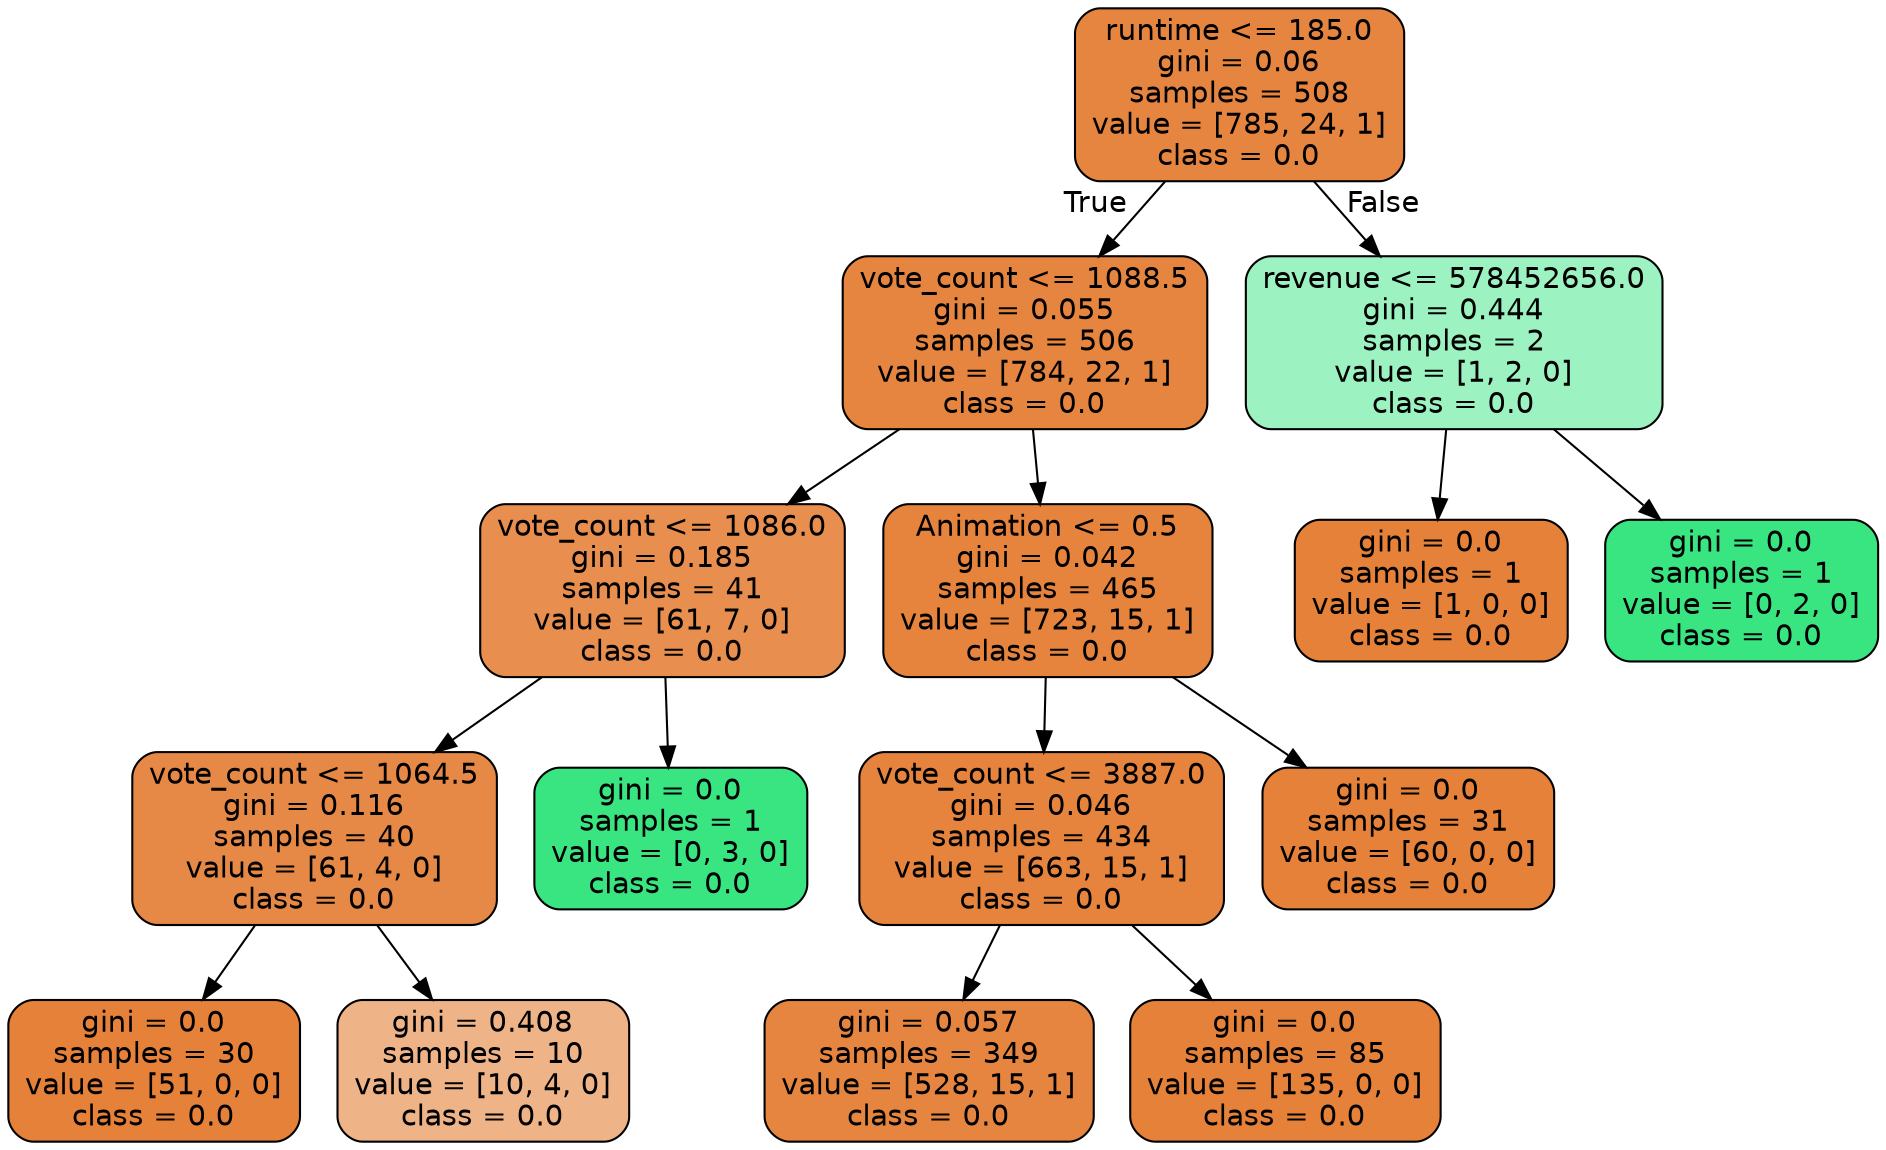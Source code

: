 digraph Tree {
node [shape=box, style="filled, rounded", color="black", fontname=helvetica] ;
edge [fontname=helvetica] ;
0 [label="runtime <= 185.0\ngini = 0.06\nsamples = 508\nvalue = [785, 24, 1]\nclass = 0.0", fillcolor="#e6853f"] ;
1 [label="vote_count <= 1088.5\ngini = 0.055\nsamples = 506\nvalue = [784, 22, 1]\nclass = 0.0", fillcolor="#e6853f"] ;
0 -> 1 [labeldistance=2.5, labelangle=45, headlabel="True"] ;
2 [label="vote_count <= 1086.0\ngini = 0.185\nsamples = 41\nvalue = [61, 7, 0]\nclass = 0.0", fillcolor="#e88f50"] ;
1 -> 2 ;
3 [label="vote_count <= 1064.5\ngini = 0.116\nsamples = 40\nvalue = [61, 4, 0]\nclass = 0.0", fillcolor="#e78946"] ;
2 -> 3 ;
4 [label="gini = 0.0\nsamples = 30\nvalue = [51, 0, 0]\nclass = 0.0", fillcolor="#e58139"] ;
3 -> 4 ;
5 [label="gini = 0.408\nsamples = 10\nvalue = [10, 4, 0]\nclass = 0.0", fillcolor="#efb388"] ;
3 -> 5 ;
6 [label="gini = 0.0\nsamples = 1\nvalue = [0, 3, 0]\nclass = 0.0", fillcolor="#39e581"] ;
2 -> 6 ;
7 [label="Animation <= 0.5\ngini = 0.042\nsamples = 465\nvalue = [723, 15, 1]\nclass = 0.0", fillcolor="#e6843d"] ;
1 -> 7 ;
8 [label="vote_count <= 3887.0\ngini = 0.046\nsamples = 434\nvalue = [663, 15, 1]\nclass = 0.0", fillcolor="#e6843e"] ;
7 -> 8 ;
9 [label="gini = 0.057\nsamples = 349\nvalue = [528, 15, 1]\nclass = 0.0", fillcolor="#e6853f"] ;
8 -> 9 ;
10 [label="gini = 0.0\nsamples = 85\nvalue = [135, 0, 0]\nclass = 0.0", fillcolor="#e58139"] ;
8 -> 10 ;
11 [label="gini = 0.0\nsamples = 31\nvalue = [60, 0, 0]\nclass = 0.0", fillcolor="#e58139"] ;
7 -> 11 ;
12 [label="revenue <= 578452656.0\ngini = 0.444\nsamples = 2\nvalue = [1, 2, 0]\nclass = 0.0", fillcolor="#9cf2c0"] ;
0 -> 12 [labeldistance=2.5, labelangle=-45, headlabel="False"] ;
13 [label="gini = 0.0\nsamples = 1\nvalue = [1, 0, 0]\nclass = 0.0", fillcolor="#e58139"] ;
12 -> 13 ;
14 [label="gini = 0.0\nsamples = 1\nvalue = [0, 2, 0]\nclass = 0.0", fillcolor="#39e581"] ;
12 -> 14 ;
}